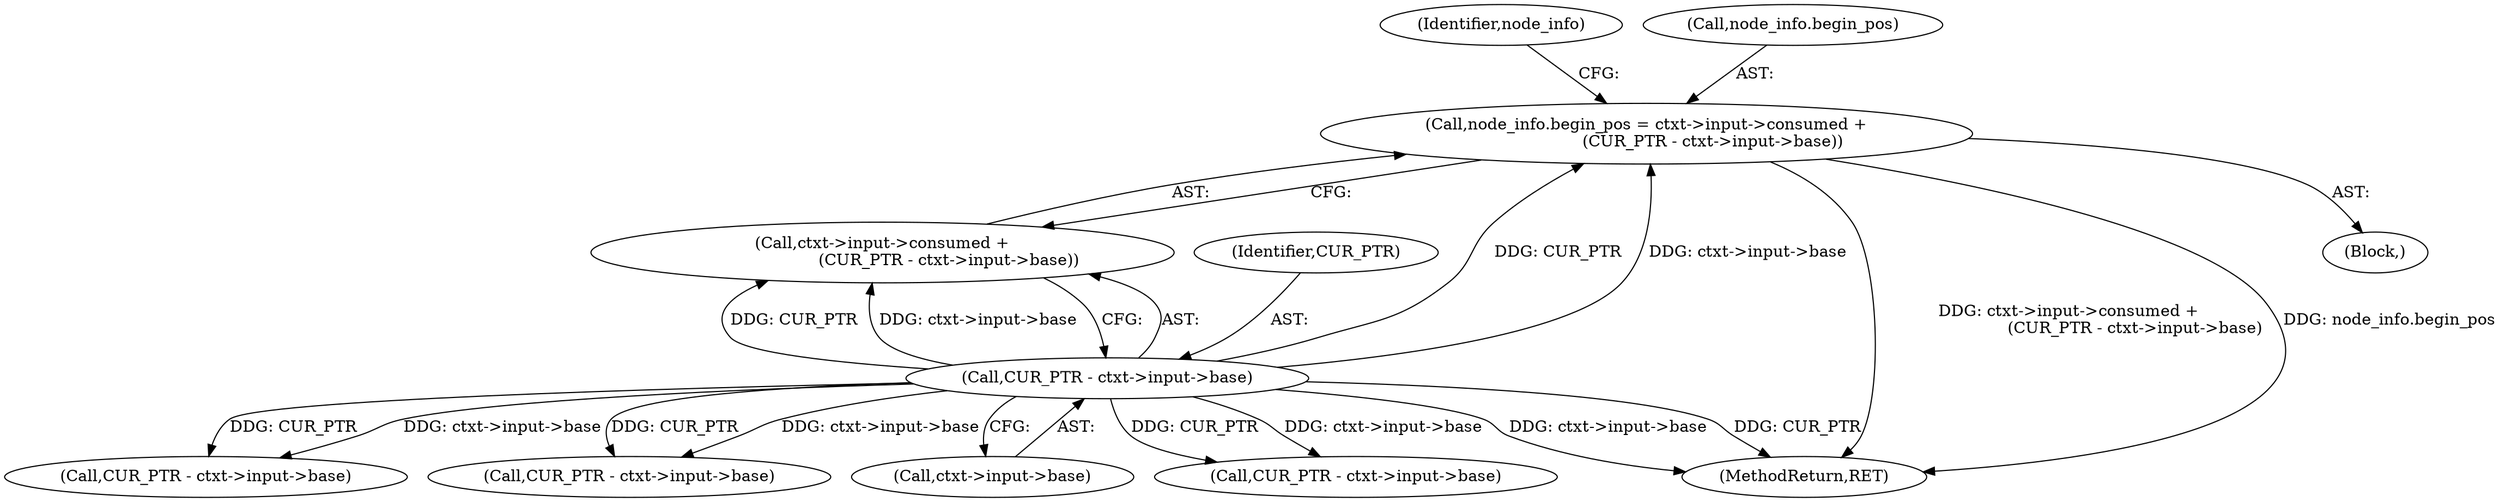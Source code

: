 digraph "0_Chrome_d0947db40187f4708c58e64cbd6013faf9eddeed_13@integer" {
"1000164" [label="(Call,node_info.begin_pos = ctxt->input->consumed +\n                          (CUR_PTR - ctxt->input->base))"];
"1000174" [label="(Call,CUR_PTR - ctxt->input->base)"];
"1000168" [label="(Call,ctxt->input->consumed +\n                          (CUR_PTR - ctxt->input->base))"];
"1000183" [label="(Identifier,node_info)"];
"1000165" [label="(Call,node_info.begin_pos)"];
"1000164" [label="(Call,node_info.begin_pos = ctxt->input->consumed +\n                          (CUR_PTR - ctxt->input->base))"];
"1000491" [label="(Call,CUR_PTR - ctxt->input->base)"];
"1000624" [label="(MethodReturn,RET)"];
"1000163" [label="(Block,)"];
"1000175" [label="(Identifier,CUR_PTR)"];
"1000412" [label="(Call,CUR_PTR - ctxt->input->base)"];
"1000599" [label="(Call,CUR_PTR - ctxt->input->base)"];
"1000174" [label="(Call,CUR_PTR - ctxt->input->base)"];
"1000176" [label="(Call,ctxt->input->base)"];
"1000164" -> "1000163"  [label="AST: "];
"1000164" -> "1000168"  [label="CFG: "];
"1000165" -> "1000164"  [label="AST: "];
"1000168" -> "1000164"  [label="AST: "];
"1000183" -> "1000164"  [label="CFG: "];
"1000164" -> "1000624"  [label="DDG: ctxt->input->consumed +\n                          (CUR_PTR - ctxt->input->base)"];
"1000164" -> "1000624"  [label="DDG: node_info.begin_pos"];
"1000174" -> "1000164"  [label="DDG: CUR_PTR"];
"1000174" -> "1000164"  [label="DDG: ctxt->input->base"];
"1000174" -> "1000168"  [label="AST: "];
"1000174" -> "1000176"  [label="CFG: "];
"1000175" -> "1000174"  [label="AST: "];
"1000176" -> "1000174"  [label="AST: "];
"1000168" -> "1000174"  [label="CFG: "];
"1000174" -> "1000624"  [label="DDG: ctxt->input->base"];
"1000174" -> "1000624"  [label="DDG: CUR_PTR"];
"1000174" -> "1000168"  [label="DDG: CUR_PTR"];
"1000174" -> "1000168"  [label="DDG: ctxt->input->base"];
"1000174" -> "1000412"  [label="DDG: CUR_PTR"];
"1000174" -> "1000412"  [label="DDG: ctxt->input->base"];
"1000174" -> "1000491"  [label="DDG: CUR_PTR"];
"1000174" -> "1000491"  [label="DDG: ctxt->input->base"];
"1000174" -> "1000599"  [label="DDG: CUR_PTR"];
"1000174" -> "1000599"  [label="DDG: ctxt->input->base"];
}
